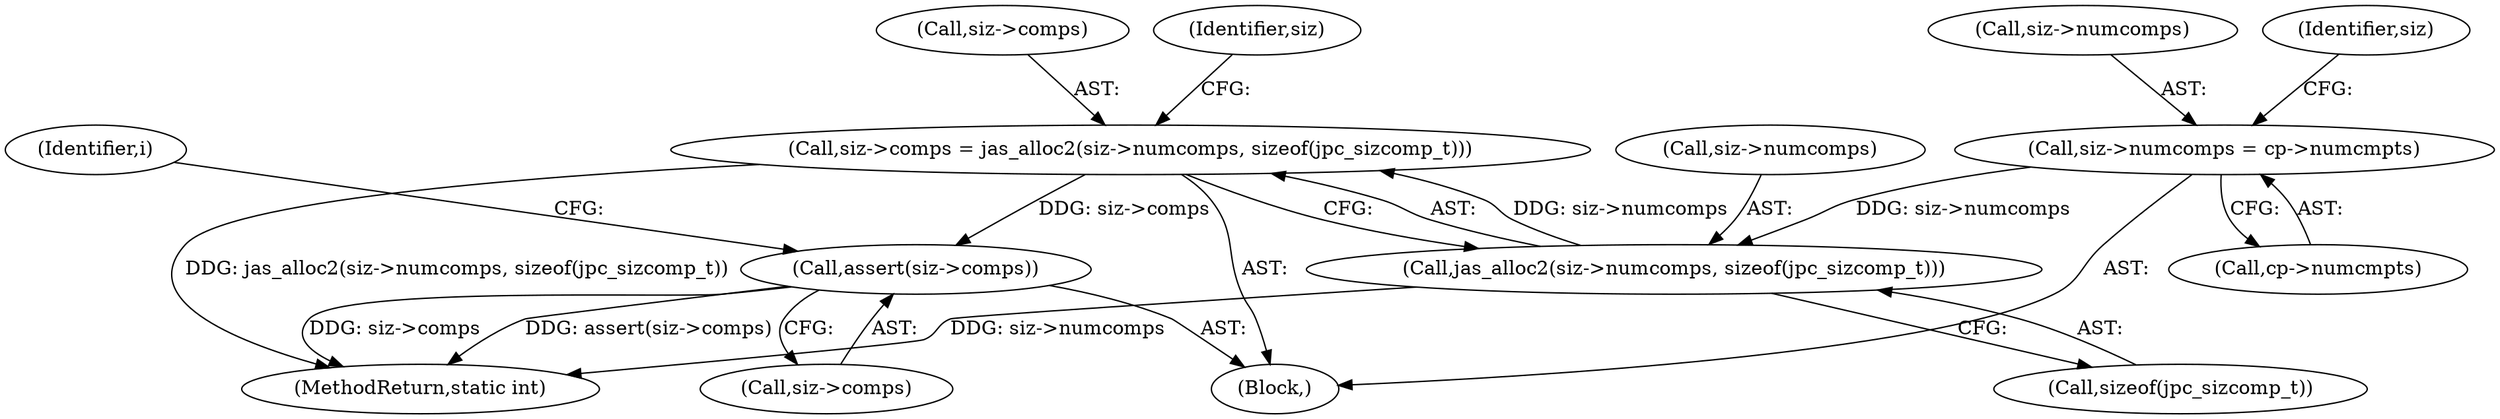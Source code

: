 digraph "0_jasper_d42b2388f7f8e0332c846675133acea151fc557a_38@API" {
"1000278" [label="(Call,assert(siz->comps))"];
"1000268" [label="(Call,siz->comps = jas_alloc2(siz->numcomps, sizeof(jpc_sizcomp_t)))"];
"1000272" [label="(Call,jas_alloc2(siz->numcomps, sizeof(jpc_sizcomp_t)))"];
"1000261" [label="(Call,siz->numcomps = cp->numcmpts)"];
"1001187" [label="(MethodReturn,static int)"];
"1000268" [label="(Call,siz->comps = jas_alloc2(siz->numcomps, sizeof(jpc_sizcomp_t)))"];
"1000284" [label="(Identifier,i)"];
"1000276" [label="(Call,sizeof(jpc_sizcomp_t))"];
"1000261" [label="(Call,siz->numcomps = cp->numcmpts)"];
"1000279" [label="(Call,siz->comps)"];
"1000106" [label="(Block,)"];
"1000269" [label="(Call,siz->comps)"];
"1000280" [label="(Identifier,siz)"];
"1000265" [label="(Call,cp->numcmpts)"];
"1000272" [label="(Call,jas_alloc2(siz->numcomps, sizeof(jpc_sizcomp_t)))"];
"1000262" [label="(Call,siz->numcomps)"];
"1000278" [label="(Call,assert(siz->comps))"];
"1000273" [label="(Call,siz->numcomps)"];
"1000270" [label="(Identifier,siz)"];
"1000278" -> "1000106"  [label="AST: "];
"1000278" -> "1000279"  [label="CFG: "];
"1000279" -> "1000278"  [label="AST: "];
"1000284" -> "1000278"  [label="CFG: "];
"1000278" -> "1001187"  [label="DDG: assert(siz->comps)"];
"1000278" -> "1001187"  [label="DDG: siz->comps"];
"1000268" -> "1000278"  [label="DDG: siz->comps"];
"1000268" -> "1000106"  [label="AST: "];
"1000268" -> "1000272"  [label="CFG: "];
"1000269" -> "1000268"  [label="AST: "];
"1000272" -> "1000268"  [label="AST: "];
"1000280" -> "1000268"  [label="CFG: "];
"1000268" -> "1001187"  [label="DDG: jas_alloc2(siz->numcomps, sizeof(jpc_sizcomp_t))"];
"1000272" -> "1000268"  [label="DDG: siz->numcomps"];
"1000272" -> "1000276"  [label="CFG: "];
"1000273" -> "1000272"  [label="AST: "];
"1000276" -> "1000272"  [label="AST: "];
"1000272" -> "1001187"  [label="DDG: siz->numcomps"];
"1000261" -> "1000272"  [label="DDG: siz->numcomps"];
"1000261" -> "1000106"  [label="AST: "];
"1000261" -> "1000265"  [label="CFG: "];
"1000262" -> "1000261"  [label="AST: "];
"1000265" -> "1000261"  [label="AST: "];
"1000270" -> "1000261"  [label="CFG: "];
}
